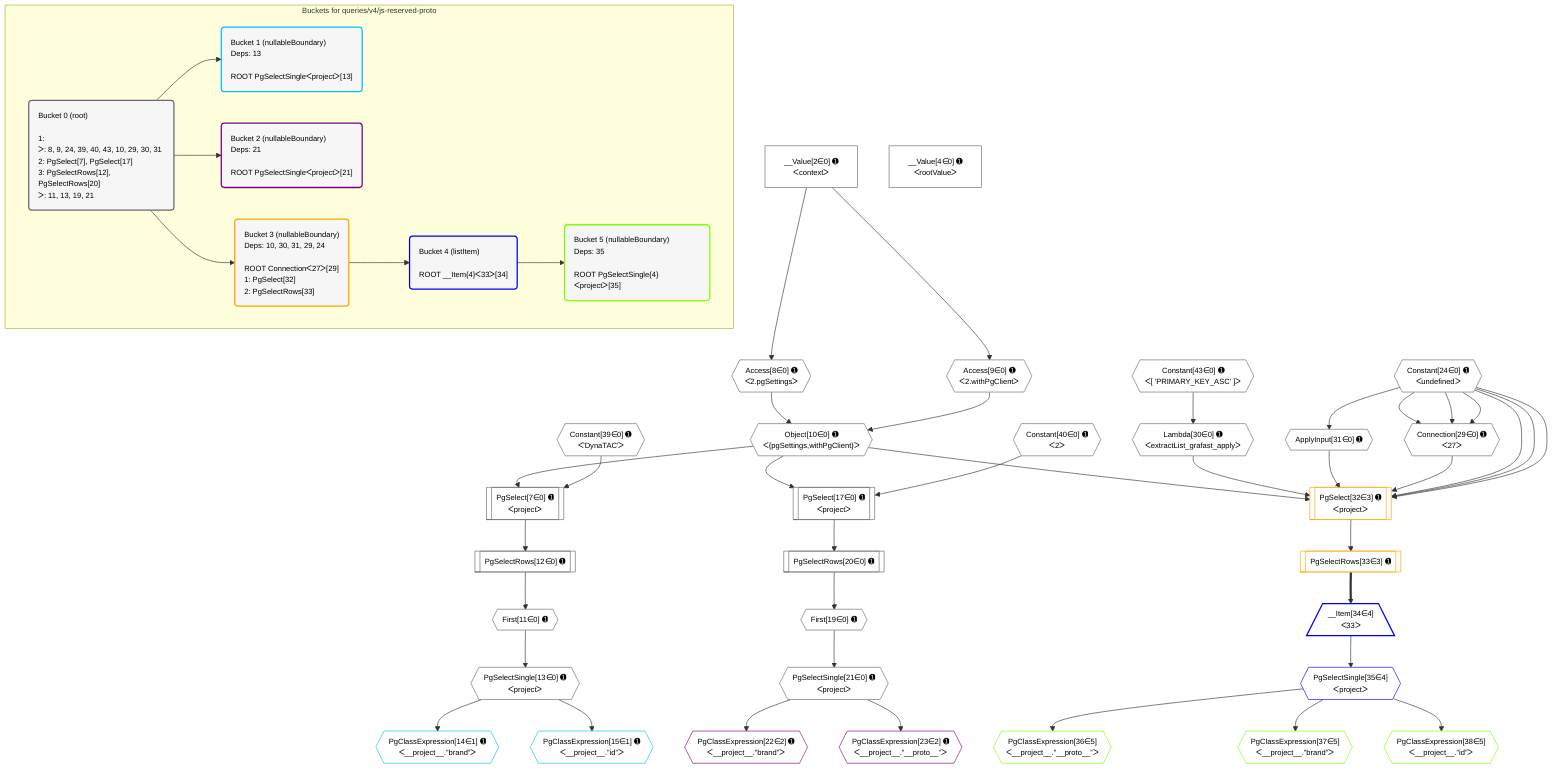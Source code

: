 %%{init: {'themeVariables': { 'fontSize': '12px'}}}%%
graph TD
    classDef path fill:#eee,stroke:#000,color:#000
    classDef plan fill:#fff,stroke-width:1px,color:#000
    classDef itemplan fill:#fff,stroke-width:2px,color:#000
    classDef unbatchedplan fill:#dff,stroke-width:1px,color:#000
    classDef sideeffectplan fill:#fcc,stroke-width:2px,color:#000
    classDef bucket fill:#f6f6f6,color:#000,stroke-width:2px,text-align:left


    %% plan dependencies
    Connection29{{"Connection[29∈0] ➊<br />ᐸ27ᐳ"}}:::plan
    Constant24{{"Constant[24∈0] ➊<br />ᐸundefinedᐳ"}}:::plan
    Constant24 & Constant24 & Constant24 --> Connection29
    PgSelect7[["PgSelect[7∈0] ➊<br />ᐸprojectᐳ"]]:::plan
    Object10{{"Object[10∈0] ➊<br />ᐸ{pgSettings,withPgClient}ᐳ"}}:::plan
    Constant39{{"Constant[39∈0] ➊<br />ᐸ'DynaTAC'ᐳ"}}:::plan
    Object10 & Constant39 --> PgSelect7
    Access8{{"Access[8∈0] ➊<br />ᐸ2.pgSettingsᐳ"}}:::plan
    Access9{{"Access[9∈0] ➊<br />ᐸ2.withPgClientᐳ"}}:::plan
    Access8 & Access9 --> Object10
    PgSelect17[["PgSelect[17∈0] ➊<br />ᐸprojectᐳ"]]:::plan
    Constant40{{"Constant[40∈0] ➊<br />ᐸ2ᐳ"}}:::plan
    Object10 & Constant40 --> PgSelect17
    __Value2["__Value[2∈0] ➊<br />ᐸcontextᐳ"]:::plan
    __Value2 --> Access8
    __Value2 --> Access9
    First11{{"First[11∈0] ➊"}}:::plan
    PgSelectRows12[["PgSelectRows[12∈0] ➊"]]:::plan
    PgSelectRows12 --> First11
    PgSelect7 --> PgSelectRows12
    PgSelectSingle13{{"PgSelectSingle[13∈0] ➊<br />ᐸprojectᐳ"}}:::plan
    First11 --> PgSelectSingle13
    First19{{"First[19∈0] ➊"}}:::plan
    PgSelectRows20[["PgSelectRows[20∈0] ➊"]]:::plan
    PgSelectRows20 --> First19
    PgSelect17 --> PgSelectRows20
    PgSelectSingle21{{"PgSelectSingle[21∈0] ➊<br />ᐸprojectᐳ"}}:::plan
    First19 --> PgSelectSingle21
    Lambda30{{"Lambda[30∈0] ➊<br />ᐸextractList_grafast_applyᐳ"}}:::plan
    Constant43{{"Constant[43∈0] ➊<br />ᐸ[ 'PRIMARY_KEY_ASC' ]ᐳ"}}:::plan
    Constant43 --> Lambda30
    ApplyInput31{{"ApplyInput[31∈0] ➊"}}:::plan
    Constant24 --> ApplyInput31
    __Value4["__Value[4∈0] ➊<br />ᐸrootValueᐳ"]:::plan
    PgClassExpression14{{"PgClassExpression[14∈1] ➊<br />ᐸ__project__.”brand”ᐳ"}}:::plan
    PgSelectSingle13 --> PgClassExpression14
    PgClassExpression15{{"PgClassExpression[15∈1] ➊<br />ᐸ__project__.”id”ᐳ"}}:::plan
    PgSelectSingle13 --> PgClassExpression15
    PgClassExpression22{{"PgClassExpression[22∈2] ➊<br />ᐸ__project__.”brand”ᐳ"}}:::plan
    PgSelectSingle21 --> PgClassExpression22
    PgClassExpression23{{"PgClassExpression[23∈2] ➊<br />ᐸ__project__.”__proto__”ᐳ"}}:::plan
    PgSelectSingle21 --> PgClassExpression23
    PgSelect32[["PgSelect[32∈3] ➊<br />ᐸprojectᐳ"]]:::plan
    Object10 & Lambda30 & ApplyInput31 & Connection29 & Constant24 & Constant24 & Constant24 --> PgSelect32
    PgSelectRows33[["PgSelectRows[33∈3] ➊"]]:::plan
    PgSelect32 --> PgSelectRows33
    __Item34[/"__Item[34∈4]<br />ᐸ33ᐳ"\]:::itemplan
    PgSelectRows33 ==> __Item34
    PgSelectSingle35{{"PgSelectSingle[35∈4]<br />ᐸprojectᐳ"}}:::plan
    __Item34 --> PgSelectSingle35
    PgClassExpression36{{"PgClassExpression[36∈5]<br />ᐸ__project__.”__proto__”ᐳ"}}:::plan
    PgSelectSingle35 --> PgClassExpression36
    PgClassExpression37{{"PgClassExpression[37∈5]<br />ᐸ__project__.”brand”ᐳ"}}:::plan
    PgSelectSingle35 --> PgClassExpression37
    PgClassExpression38{{"PgClassExpression[38∈5]<br />ᐸ__project__.”id”ᐳ"}}:::plan
    PgSelectSingle35 --> PgClassExpression38

    %% define steps

    subgraph "Buckets for queries/v4/js-reserved-proto"
    Bucket0("Bucket 0 (root)<br /><br />1: <br />ᐳ: 8, 9, 24, 39, 40, 43, 10, 29, 30, 31<br />2: PgSelect[7], PgSelect[17]<br />3: PgSelectRows[12], PgSelectRows[20]<br />ᐳ: 11, 13, 19, 21"):::bucket
    classDef bucket0 stroke:#696969
    class Bucket0,__Value2,__Value4,PgSelect7,Access8,Access9,Object10,First11,PgSelectRows12,PgSelectSingle13,PgSelect17,First19,PgSelectRows20,PgSelectSingle21,Constant24,Connection29,Lambda30,ApplyInput31,Constant39,Constant40,Constant43 bucket0
    Bucket1("Bucket 1 (nullableBoundary)<br />Deps: 13<br /><br />ROOT PgSelectSingleᐸprojectᐳ[13]"):::bucket
    classDef bucket1 stroke:#00bfff
    class Bucket1,PgClassExpression14,PgClassExpression15 bucket1
    Bucket2("Bucket 2 (nullableBoundary)<br />Deps: 21<br /><br />ROOT PgSelectSingleᐸprojectᐳ[21]"):::bucket
    classDef bucket2 stroke:#7f007f
    class Bucket2,PgClassExpression22,PgClassExpression23 bucket2
    Bucket3("Bucket 3 (nullableBoundary)<br />Deps: 10, 30, 31, 29, 24<br /><br />ROOT Connectionᐸ27ᐳ[29]<br />1: PgSelect[32]<br />2: PgSelectRows[33]"):::bucket
    classDef bucket3 stroke:#ffa500
    class Bucket3,PgSelect32,PgSelectRows33 bucket3
    Bucket4("Bucket 4 (listItem)<br /><br />ROOT __Item{4}ᐸ33ᐳ[34]"):::bucket
    classDef bucket4 stroke:#0000ff
    class Bucket4,__Item34,PgSelectSingle35 bucket4
    Bucket5("Bucket 5 (nullableBoundary)<br />Deps: 35<br /><br />ROOT PgSelectSingle{4}ᐸprojectᐳ[35]"):::bucket
    classDef bucket5 stroke:#7fff00
    class Bucket5,PgClassExpression36,PgClassExpression37,PgClassExpression38 bucket5
    Bucket0 --> Bucket1 & Bucket2 & Bucket3
    Bucket3 --> Bucket4
    Bucket4 --> Bucket5
    end